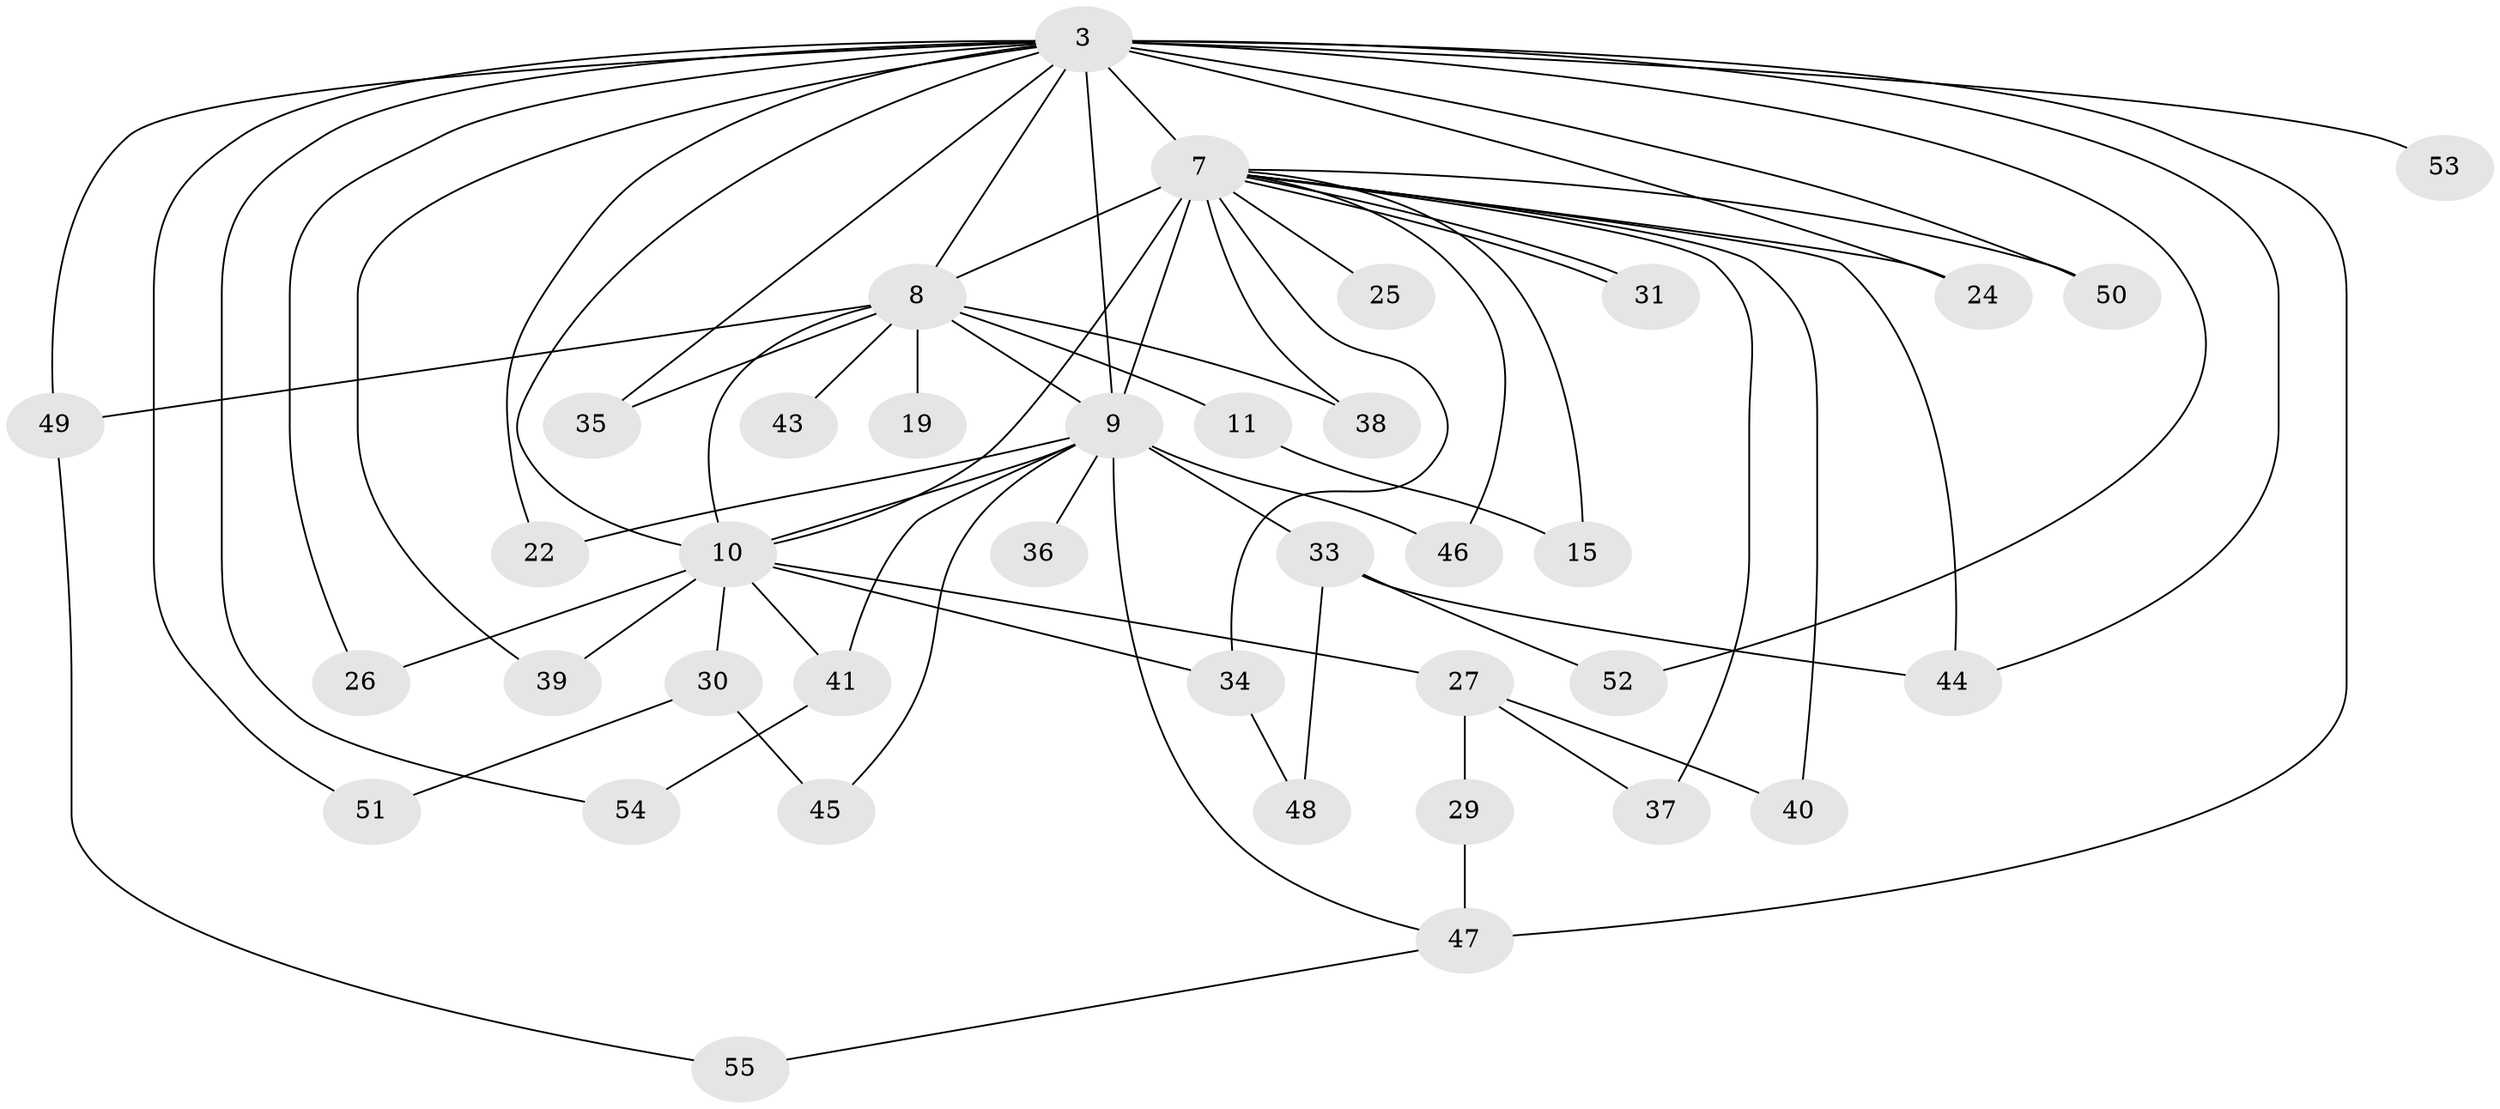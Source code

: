 // original degree distribution, {18: 0.05454545454545454, 17: 0.01818181818181818, 13: 0.05454545454545454, 16: 0.03636363636363636, 12: 0.01818181818181818, 3: 0.18181818181818182, 4: 0.03636363636363636, 5: 0.07272727272727272, 2: 0.5272727272727272}
// Generated by graph-tools (version 1.1) at 2025/46/03/04/25 21:46:53]
// undirected, 38 vertices, 68 edges
graph export_dot {
graph [start="1"]
  node [color=gray90,style=filled];
  3 [super="+1"];
  7 [super="+5"];
  8 [super="+2"];
  9 [super="+6"];
  10 [super="+4"];
  11;
  15;
  19;
  22;
  24;
  25 [super="+17+16"];
  26;
  27;
  29;
  30;
  31;
  33 [super="+23"];
  34;
  35;
  36;
  37;
  38;
  39;
  40;
  41;
  43;
  44 [super="+32"];
  45;
  46;
  47 [super="+28+42"];
  48;
  49 [super="+14+18+21"];
  50;
  51;
  52;
  53;
  54;
  55;
  3 -- 7 [weight=4];
  3 -- 8 [weight=4];
  3 -- 9 [weight=4];
  3 -- 10 [weight=4];
  3 -- 22;
  3 -- 26;
  3 -- 50;
  3 -- 51;
  3 -- 52;
  3 -- 53 [weight=2];
  3 -- 35;
  3 -- 39;
  3 -- 44;
  3 -- 54;
  3 -- 24;
  3 -- 49 [weight=2];
  3 -- 47 [weight=3];
  7 -- 8 [weight=4];
  7 -- 9 [weight=4];
  7 -- 10 [weight=4];
  7 -- 31;
  7 -- 31;
  7 -- 40;
  7 -- 34;
  7 -- 37;
  7 -- 38;
  7 -- 46;
  7 -- 15;
  7 -- 50;
  7 -- 24;
  7 -- 25 [weight=5];
  7 -- 44;
  8 -- 9 [weight=4];
  8 -- 10 [weight=4];
  8 -- 11 [weight=2];
  8 -- 43 [weight=2];
  8 -- 35;
  8 -- 38;
  8 -- 49 [weight=3];
  8 -- 19;
  9 -- 10 [weight=4];
  9 -- 36 [weight=2];
  9 -- 45;
  9 -- 47 [weight=2];
  9 -- 33 [weight=3];
  9 -- 41;
  9 -- 46;
  9 -- 22;
  10 -- 27 [weight=2];
  10 -- 30 [weight=2];
  10 -- 39;
  10 -- 41;
  10 -- 34;
  10 -- 26;
  11 -- 15;
  27 -- 29;
  27 -- 37;
  27 -- 40;
  29 -- 47;
  30 -- 45;
  30 -- 51;
  33 -- 52;
  33 -- 48;
  33 -- 44;
  34 -- 48;
  41 -- 54;
  47 -- 55;
  49 -- 55;
}
